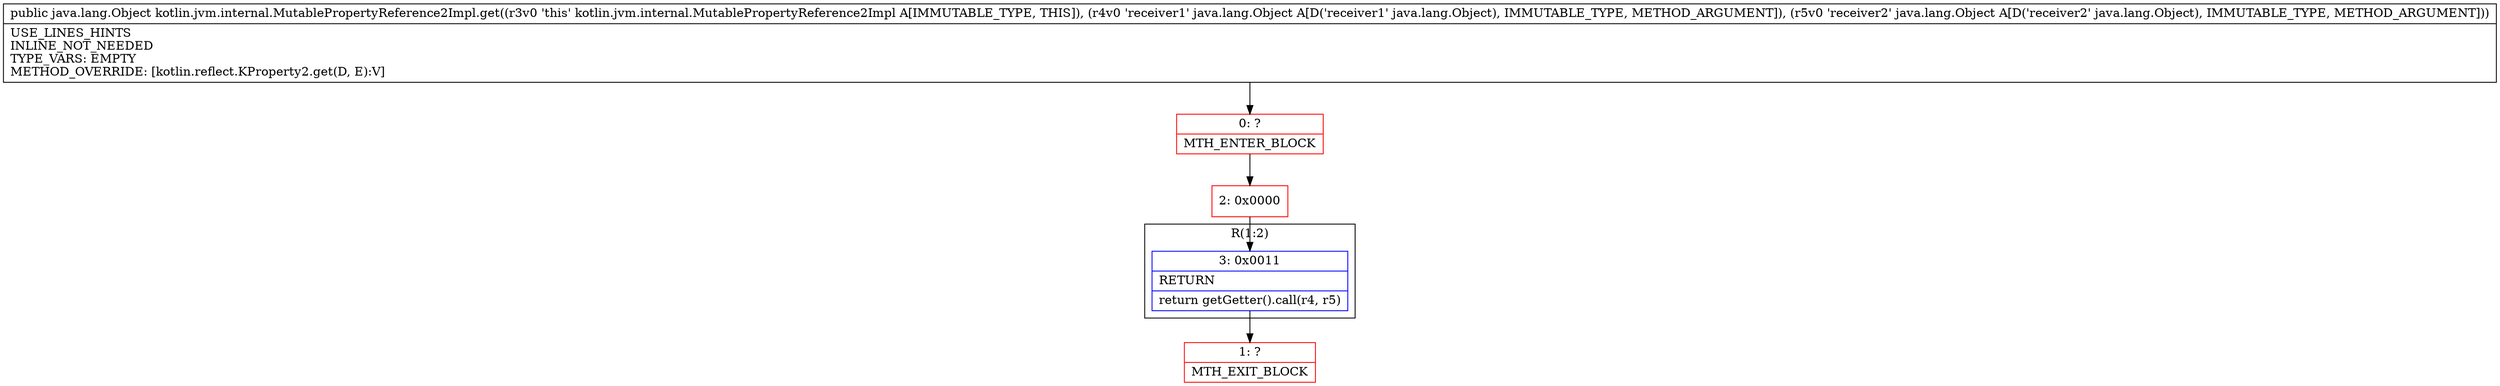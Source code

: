 digraph "CFG forkotlin.jvm.internal.MutablePropertyReference2Impl.get(Ljava\/lang\/Object;Ljava\/lang\/Object;)Ljava\/lang\/Object;" {
subgraph cluster_Region_1667671946 {
label = "R(1:2)";
node [shape=record,color=blue];
Node_3 [shape=record,label="{3\:\ 0x0011|RETURN\l|return getGetter().call(r4, r5)\l}"];
}
Node_0 [shape=record,color=red,label="{0\:\ ?|MTH_ENTER_BLOCK\l}"];
Node_2 [shape=record,color=red,label="{2\:\ 0x0000}"];
Node_1 [shape=record,color=red,label="{1\:\ ?|MTH_EXIT_BLOCK\l}"];
MethodNode[shape=record,label="{public java.lang.Object kotlin.jvm.internal.MutablePropertyReference2Impl.get((r3v0 'this' kotlin.jvm.internal.MutablePropertyReference2Impl A[IMMUTABLE_TYPE, THIS]), (r4v0 'receiver1' java.lang.Object A[D('receiver1' java.lang.Object), IMMUTABLE_TYPE, METHOD_ARGUMENT]), (r5v0 'receiver2' java.lang.Object A[D('receiver2' java.lang.Object), IMMUTABLE_TYPE, METHOD_ARGUMENT]))  | USE_LINES_HINTS\lINLINE_NOT_NEEDED\lTYPE_VARS: EMPTY\lMETHOD_OVERRIDE: [kotlin.reflect.KProperty2.get(D, E):V]\l}"];
MethodNode -> Node_0;Node_3 -> Node_1;
Node_0 -> Node_2;
Node_2 -> Node_3;
}

